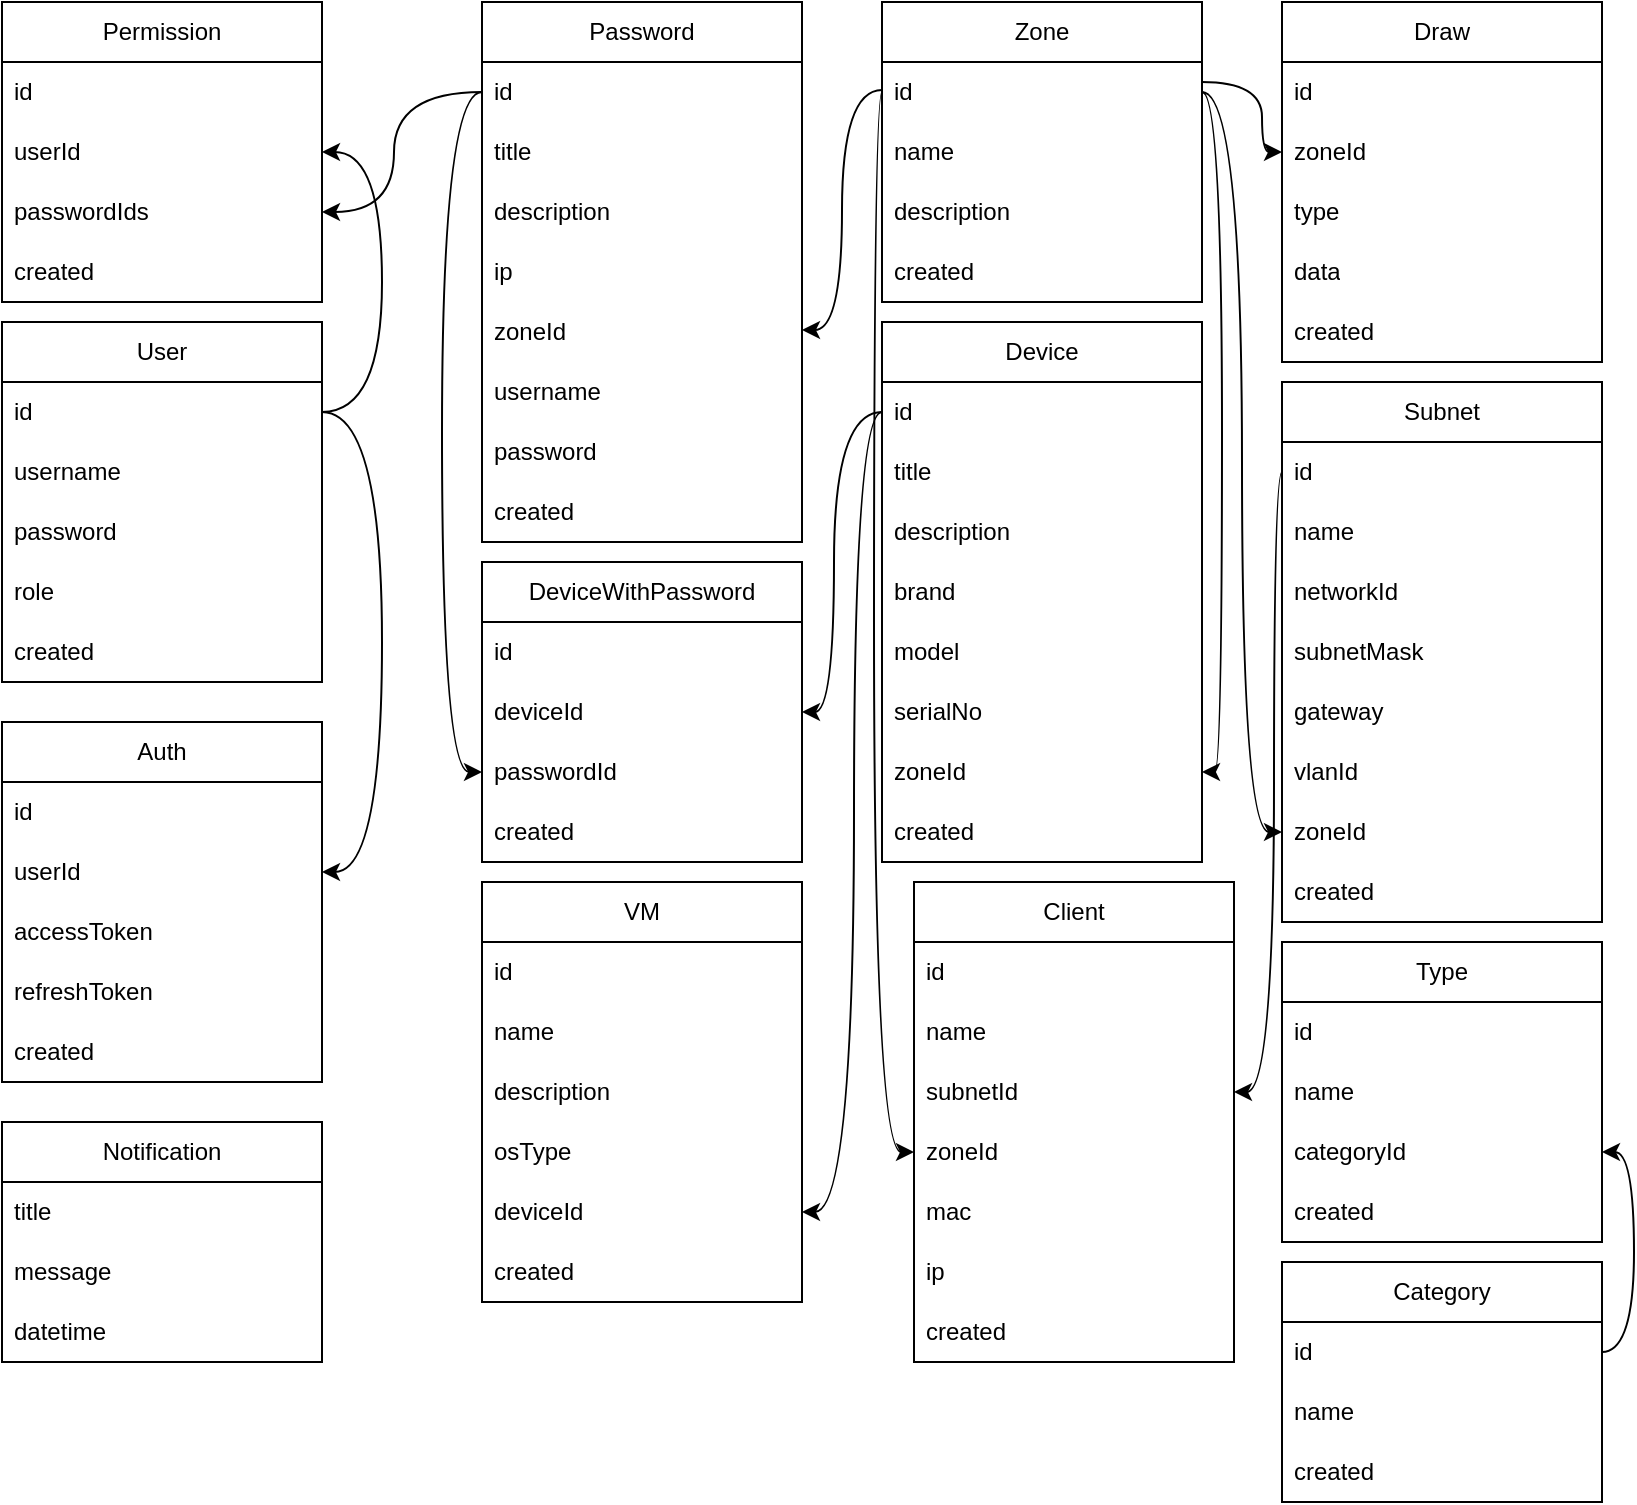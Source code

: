 <mxfile>
    <diagram id="iAbx08jiYh2Qf94keAqR" name="database">
        <mxGraphModel dx="1130" dy="792" grid="1" gridSize="10" guides="1" tooltips="1" connect="1" arrows="1" fold="1" page="1" pageScale="1" pageWidth="850" pageHeight="1100" math="0" shadow="0">
            <root>
                <mxCell id="0"/>
                <mxCell id="1" parent="0"/>
                <mxCell id="200" value="User" style="swimlane;fontStyle=0;childLayout=stackLayout;horizontal=1;startSize=30;horizontalStack=0;resizeParent=1;resizeParentMax=0;resizeLast=0;collapsible=1;marginBottom=0;whiteSpace=wrap;html=1;align=center;" parent="1" vertex="1">
                    <mxGeometry x="24" y="210" width="160" height="180" as="geometry"/>
                </mxCell>
                <mxCell id="201" value="id" style="text;strokeColor=none;fillColor=none;align=left;verticalAlign=middle;spacingLeft=4;spacingRight=4;overflow=hidden;points=[[0,0.5],[1,0.5]];portConstraint=eastwest;rotatable=0;whiteSpace=wrap;html=1;" parent="200" vertex="1">
                    <mxGeometry y="30" width="160" height="30" as="geometry"/>
                </mxCell>
                <mxCell id="202" value="username" style="text;strokeColor=none;fillColor=none;align=left;verticalAlign=middle;spacingLeft=4;spacingRight=4;overflow=hidden;points=[[0,0.5],[1,0.5]];portConstraint=eastwest;rotatable=0;whiteSpace=wrap;html=1;" parent="200" vertex="1">
                    <mxGeometry y="60" width="160" height="30" as="geometry"/>
                </mxCell>
                <mxCell id="203" value="password" style="text;strokeColor=none;fillColor=none;align=left;verticalAlign=middle;spacingLeft=4;spacingRight=4;overflow=hidden;points=[[0,0.5],[1,0.5]];portConstraint=eastwest;rotatable=0;whiteSpace=wrap;html=1;" parent="200" vertex="1">
                    <mxGeometry y="90" width="160" height="30" as="geometry"/>
                </mxCell>
                <mxCell id="204" value="role" style="text;strokeColor=none;fillColor=none;align=left;verticalAlign=middle;spacingLeft=4;spacingRight=4;overflow=hidden;points=[[0,0.5],[1,0.5]];portConstraint=eastwest;rotatable=0;whiteSpace=wrap;html=1;" parent="200" vertex="1">
                    <mxGeometry y="120" width="160" height="30" as="geometry"/>
                </mxCell>
                <mxCell id="205" value="created" style="text;strokeColor=none;fillColor=none;align=left;verticalAlign=middle;spacingLeft=4;spacingRight=4;overflow=hidden;points=[[0,0.5],[1,0.5]];portConstraint=eastwest;rotatable=0;whiteSpace=wrap;html=1;" parent="200" vertex="1">
                    <mxGeometry y="150" width="160" height="30" as="geometry"/>
                </mxCell>
                <mxCell id="206" value="Password" style="swimlane;fontStyle=0;childLayout=stackLayout;horizontal=1;startSize=30;horizontalStack=0;resizeParent=1;resizeParentMax=0;resizeLast=0;collapsible=1;marginBottom=0;whiteSpace=wrap;html=1;" parent="1" vertex="1">
                    <mxGeometry x="264" y="50" width="160" height="270" as="geometry"/>
                </mxCell>
                <mxCell id="207" value="id" style="text;strokeColor=none;fillColor=none;align=left;verticalAlign=middle;spacingLeft=4;spacingRight=4;overflow=hidden;points=[[0,0.5],[1,0.5]];portConstraint=eastwest;rotatable=0;whiteSpace=wrap;html=1;" parent="206" vertex="1">
                    <mxGeometry y="30" width="160" height="30" as="geometry"/>
                </mxCell>
                <mxCell id="208" value="title" style="text;strokeColor=none;fillColor=none;align=left;verticalAlign=middle;spacingLeft=4;spacingRight=4;overflow=hidden;points=[[0,0.5],[1,0.5]];portConstraint=eastwest;rotatable=0;whiteSpace=wrap;html=1;" parent="206" vertex="1">
                    <mxGeometry y="60" width="160" height="30" as="geometry"/>
                </mxCell>
                <mxCell id="209" value="description" style="text;strokeColor=none;fillColor=none;align=left;verticalAlign=middle;spacingLeft=4;spacingRight=4;overflow=hidden;points=[[0,0.5],[1,0.5]];portConstraint=eastwest;rotatable=0;whiteSpace=wrap;html=1;" parent="206" vertex="1">
                    <mxGeometry y="90" width="160" height="30" as="geometry"/>
                </mxCell>
                <mxCell id="210" value="ip" style="text;strokeColor=none;fillColor=none;align=left;verticalAlign=middle;spacingLeft=4;spacingRight=4;overflow=hidden;points=[[0,0.5],[1,0.5]];portConstraint=eastwest;rotatable=0;whiteSpace=wrap;html=1;" parent="206" vertex="1">
                    <mxGeometry y="120" width="160" height="30" as="geometry"/>
                </mxCell>
                <mxCell id="211" value="zoneId" style="text;strokeColor=none;fillColor=none;align=left;verticalAlign=middle;spacingLeft=4;spacingRight=4;overflow=hidden;points=[[0,0.5],[1,0.5]];portConstraint=eastwest;rotatable=0;whiteSpace=wrap;html=1;" parent="206" vertex="1">
                    <mxGeometry y="150" width="160" height="30" as="geometry"/>
                </mxCell>
                <mxCell id="212" value="username" style="text;strokeColor=none;fillColor=none;align=left;verticalAlign=middle;spacingLeft=4;spacingRight=4;overflow=hidden;points=[[0,0.5],[1,0.5]];portConstraint=eastwest;rotatable=0;whiteSpace=wrap;html=1;" parent="206" vertex="1">
                    <mxGeometry y="180" width="160" height="30" as="geometry"/>
                </mxCell>
                <mxCell id="213" value="password" style="text;strokeColor=none;fillColor=none;align=left;verticalAlign=middle;spacingLeft=4;spacingRight=4;overflow=hidden;points=[[0,0.5],[1,0.5]];portConstraint=eastwest;rotatable=0;whiteSpace=wrap;html=1;" parent="206" vertex="1">
                    <mxGeometry y="210" width="160" height="30" as="geometry"/>
                </mxCell>
                <mxCell id="214" value="created" style="text;strokeColor=none;fillColor=none;align=left;verticalAlign=middle;spacingLeft=4;spacingRight=4;overflow=hidden;points=[[0,0.5],[1,0.5]];portConstraint=eastwest;rotatable=0;whiteSpace=wrap;html=1;" parent="206" vertex="1">
                    <mxGeometry y="240" width="160" height="30" as="geometry"/>
                </mxCell>
                <mxCell id="215" value="Auth" style="swimlane;fontStyle=0;childLayout=stackLayout;horizontal=1;startSize=30;horizontalStack=0;resizeParent=1;resizeParentMax=0;resizeLast=0;collapsible=1;marginBottom=0;whiteSpace=wrap;html=1;" parent="1" vertex="1">
                    <mxGeometry x="24" y="410" width="160" height="180" as="geometry"/>
                </mxCell>
                <mxCell id="216" value="id" style="text;strokeColor=none;fillColor=none;align=left;verticalAlign=middle;spacingLeft=4;spacingRight=4;overflow=hidden;points=[[0,0.5],[1,0.5]];portConstraint=eastwest;rotatable=0;whiteSpace=wrap;html=1;" parent="215" vertex="1">
                    <mxGeometry y="30" width="160" height="30" as="geometry"/>
                </mxCell>
                <mxCell id="217" value="userId" style="text;strokeColor=none;fillColor=none;align=left;verticalAlign=middle;spacingLeft=4;spacingRight=4;overflow=hidden;points=[[0,0.5],[1,0.5]];portConstraint=eastwest;rotatable=0;whiteSpace=wrap;html=1;" parent="215" vertex="1">
                    <mxGeometry y="60" width="160" height="30" as="geometry"/>
                </mxCell>
                <mxCell id="218" value="accessToken" style="text;strokeColor=none;fillColor=none;align=left;verticalAlign=middle;spacingLeft=4;spacingRight=4;overflow=hidden;points=[[0,0.5],[1,0.5]];portConstraint=eastwest;rotatable=0;whiteSpace=wrap;html=1;" parent="215" vertex="1">
                    <mxGeometry y="90" width="160" height="30" as="geometry"/>
                </mxCell>
                <mxCell id="219" value="refreshToken" style="text;strokeColor=none;fillColor=none;align=left;verticalAlign=middle;spacingLeft=4;spacingRight=4;overflow=hidden;points=[[0,0.5],[1,0.5]];portConstraint=eastwest;rotatable=0;whiteSpace=wrap;html=1;" parent="215" vertex="1">
                    <mxGeometry y="120" width="160" height="30" as="geometry"/>
                </mxCell>
                <mxCell id="220" value="created" style="text;strokeColor=none;fillColor=none;align=left;verticalAlign=middle;spacingLeft=4;spacingRight=4;overflow=hidden;points=[[0,0.5],[1,0.5]];portConstraint=eastwest;rotatable=0;whiteSpace=wrap;html=1;" parent="215" vertex="1">
                    <mxGeometry y="150" width="160" height="30" as="geometry"/>
                </mxCell>
                <mxCell id="221" value="Device" style="swimlane;fontStyle=0;childLayout=stackLayout;horizontal=1;startSize=30;horizontalStack=0;resizeParent=1;resizeParentMax=0;resizeLast=0;collapsible=1;marginBottom=0;whiteSpace=wrap;html=1;" parent="1" vertex="1">
                    <mxGeometry x="464" y="210" width="160" height="270" as="geometry"/>
                </mxCell>
                <mxCell id="222" value="id" style="text;strokeColor=none;fillColor=none;align=left;verticalAlign=middle;spacingLeft=4;spacingRight=4;overflow=hidden;points=[[0,0.5],[1,0.5]];portConstraint=eastwest;rotatable=0;whiteSpace=wrap;html=1;" parent="221" vertex="1">
                    <mxGeometry y="30" width="160" height="30" as="geometry"/>
                </mxCell>
                <mxCell id="223" value="title" style="text;strokeColor=none;fillColor=none;align=left;verticalAlign=middle;spacingLeft=4;spacingRight=4;overflow=hidden;points=[[0,0.5],[1,0.5]];portConstraint=eastwest;rotatable=0;whiteSpace=wrap;html=1;" parent="221" vertex="1">
                    <mxGeometry y="60" width="160" height="30" as="geometry"/>
                </mxCell>
                <mxCell id="224" value="description" style="text;strokeColor=none;fillColor=none;align=left;verticalAlign=middle;spacingLeft=4;spacingRight=4;overflow=hidden;points=[[0,0.5],[1,0.5]];portConstraint=eastwest;rotatable=0;whiteSpace=wrap;html=1;" parent="221" vertex="1">
                    <mxGeometry y="90" width="160" height="30" as="geometry"/>
                </mxCell>
                <mxCell id="225" value="brand" style="text;strokeColor=none;fillColor=none;align=left;verticalAlign=middle;spacingLeft=4;spacingRight=4;overflow=hidden;points=[[0,0.5],[1,0.5]];portConstraint=eastwest;rotatable=0;whiteSpace=wrap;html=1;" parent="221" vertex="1">
                    <mxGeometry y="120" width="160" height="30" as="geometry"/>
                </mxCell>
                <mxCell id="226" value="model" style="text;strokeColor=none;fillColor=none;align=left;verticalAlign=middle;spacingLeft=4;spacingRight=4;overflow=hidden;points=[[0,0.5],[1,0.5]];portConstraint=eastwest;rotatable=0;whiteSpace=wrap;html=1;" parent="221" vertex="1">
                    <mxGeometry y="150" width="160" height="30" as="geometry"/>
                </mxCell>
                <mxCell id="227" value="serialNo" style="text;strokeColor=none;fillColor=none;align=left;verticalAlign=middle;spacingLeft=4;spacingRight=4;overflow=hidden;points=[[0,0.5],[1,0.5]];portConstraint=eastwest;rotatable=0;whiteSpace=wrap;html=1;" parent="221" vertex="1">
                    <mxGeometry y="180" width="160" height="30" as="geometry"/>
                </mxCell>
                <mxCell id="228" value="zoneId" style="text;strokeColor=none;fillColor=none;align=left;verticalAlign=middle;spacingLeft=4;spacingRight=4;overflow=hidden;points=[[0,0.5],[1,0.5]];portConstraint=eastwest;rotatable=0;whiteSpace=wrap;html=1;" parent="221" vertex="1">
                    <mxGeometry y="210" width="160" height="30" as="geometry"/>
                </mxCell>
                <mxCell id="229" value="created" style="text;strokeColor=none;fillColor=none;align=left;verticalAlign=middle;spacingLeft=4;spacingRight=4;overflow=hidden;points=[[0,0.5],[1,0.5]];portConstraint=eastwest;rotatable=0;whiteSpace=wrap;html=1;" parent="221" vertex="1">
                    <mxGeometry y="240" width="160" height="30" as="geometry"/>
                </mxCell>
                <mxCell id="230" value="Zone" style="swimlane;fontStyle=0;childLayout=stackLayout;horizontal=1;startSize=30;horizontalStack=0;resizeParent=1;resizeParentMax=0;resizeLast=0;collapsible=1;marginBottom=0;whiteSpace=wrap;html=1;" parent="1" vertex="1">
                    <mxGeometry x="464" y="50" width="160" height="150" as="geometry"/>
                </mxCell>
                <mxCell id="231" value="id" style="text;strokeColor=none;fillColor=none;align=left;verticalAlign=middle;spacingLeft=4;spacingRight=4;overflow=hidden;points=[[0,0.5],[1,0.5]];portConstraint=eastwest;rotatable=0;whiteSpace=wrap;html=1;" parent="230" vertex="1">
                    <mxGeometry y="30" width="160" height="30" as="geometry"/>
                </mxCell>
                <mxCell id="232" value="name" style="text;strokeColor=none;fillColor=none;align=left;verticalAlign=middle;spacingLeft=4;spacingRight=4;overflow=hidden;points=[[0,0.5],[1,0.5]];portConstraint=eastwest;rotatable=0;whiteSpace=wrap;html=1;" parent="230" vertex="1">
                    <mxGeometry y="60" width="160" height="30" as="geometry"/>
                </mxCell>
                <mxCell id="233" value="description" style="text;strokeColor=none;fillColor=none;align=left;verticalAlign=middle;spacingLeft=4;spacingRight=4;overflow=hidden;points=[[0,0.5],[1,0.5]];portConstraint=eastwest;rotatable=0;whiteSpace=wrap;html=1;" parent="230" vertex="1">
                    <mxGeometry y="90" width="160" height="30" as="geometry"/>
                </mxCell>
                <mxCell id="234" value="created" style="text;strokeColor=none;fillColor=none;align=left;verticalAlign=middle;spacingLeft=4;spacingRight=4;overflow=hidden;points=[[0,0.5],[1,0.5]];portConstraint=eastwest;rotatable=0;whiteSpace=wrap;html=1;" parent="230" vertex="1">
                    <mxGeometry y="120" width="160" height="30" as="geometry"/>
                </mxCell>
                <mxCell id="235" value="DeviceWithPassword" style="swimlane;fontStyle=0;childLayout=stackLayout;horizontal=1;startSize=30;horizontalStack=0;resizeParent=1;resizeParentMax=0;resizeLast=0;collapsible=1;marginBottom=0;whiteSpace=wrap;html=1;" parent="1" vertex="1">
                    <mxGeometry x="264" y="330" width="160" height="150" as="geometry"/>
                </mxCell>
                <mxCell id="236" value="id" style="text;strokeColor=none;fillColor=none;align=left;verticalAlign=middle;spacingLeft=4;spacingRight=4;overflow=hidden;points=[[0,0.5],[1,0.5]];portConstraint=eastwest;rotatable=0;whiteSpace=wrap;html=1;" parent="235" vertex="1">
                    <mxGeometry y="30" width="160" height="30" as="geometry"/>
                </mxCell>
                <mxCell id="237" value="deviceId" style="text;strokeColor=none;fillColor=none;align=left;verticalAlign=middle;spacingLeft=4;spacingRight=4;overflow=hidden;points=[[0,0.5],[1,0.5]];portConstraint=eastwest;rotatable=0;whiteSpace=wrap;html=1;" parent="235" vertex="1">
                    <mxGeometry y="60" width="160" height="30" as="geometry"/>
                </mxCell>
                <mxCell id="238" value="passwordId" style="text;strokeColor=none;fillColor=none;align=left;verticalAlign=middle;spacingLeft=4;spacingRight=4;overflow=hidden;points=[[0,0.5],[1,0.5]];portConstraint=eastwest;rotatable=0;whiteSpace=wrap;html=1;" parent="235" vertex="1">
                    <mxGeometry y="90" width="160" height="30" as="geometry"/>
                </mxCell>
                <mxCell id="239" value="created" style="text;strokeColor=none;fillColor=none;align=left;verticalAlign=middle;spacingLeft=4;spacingRight=4;overflow=hidden;points=[[0,0.5],[1,0.5]];portConstraint=eastwest;rotatable=0;whiteSpace=wrap;html=1;" parent="235" vertex="1">
                    <mxGeometry y="120" width="160" height="30" as="geometry"/>
                </mxCell>
                <mxCell id="240" value="" style="endArrow=classic;html=1;edgeStyle=elbowEdgeStyle;curved=1;" parent="1" edge="1" target="217" source="201">
                    <mxGeometry width="50" height="50" relative="1" as="geometry">
                        <mxPoint x="184" y="257" as="sourcePoint"/>
                        <mxPoint x="184" y="487" as="targetPoint"/>
                        <Array as="points">
                            <mxPoint x="214" y="372"/>
                        </Array>
                    </mxGeometry>
                </mxCell>
                <mxCell id="241" value="" style="endArrow=classic;html=1;edgeStyle=elbowEdgeStyle;curved=1;" parent="1" edge="1">
                    <mxGeometry width="50" height="50" relative="1" as="geometry">
                        <mxPoint x="464.0" y="94" as="sourcePoint"/>
                        <mxPoint x="424.0" y="214" as="targetPoint"/>
                    </mxGeometry>
                </mxCell>
                <mxCell id="242" value="" style="endArrow=classic;html=1;edgeStyle=elbowEdgeStyle;curved=1;" parent="1" edge="1" target="228" source="231">
                    <mxGeometry width="50" height="50" relative="1" as="geometry">
                        <mxPoint x="624" y="97" as="sourcePoint"/>
                        <mxPoint x="624" y="437" as="targetPoint"/>
                        <Array as="points">
                            <mxPoint x="634" y="272"/>
                        </Array>
                    </mxGeometry>
                </mxCell>
                <mxCell id="243" value="" style="endArrow=classic;html=1;edgeStyle=elbowEdgeStyle;curved=1;" parent="1" target="237" edge="1" source="222">
                    <mxGeometry width="50" height="50" relative="1" as="geometry">
                        <mxPoint x="464.0" y="253" as="sourcePoint"/>
                        <mxPoint x="424.0" y="403" as="targetPoint"/>
                        <Array as="points">
                            <mxPoint x="440" y="330"/>
                        </Array>
                    </mxGeometry>
                </mxCell>
                <mxCell id="244" value="" style="endArrow=classic;html=1;edgeStyle=elbowEdgeStyle;curved=1;" parent="1" edge="1" target="247" source="201">
                    <mxGeometry width="50" height="50" relative="1" as="geometry">
                        <mxPoint x="184" y="253" as="sourcePoint"/>
                        <mxPoint x="184" y="123" as="targetPoint"/>
                        <Array as="points">
                            <mxPoint x="214" y="418"/>
                        </Array>
                    </mxGeometry>
                </mxCell>
                <mxCell id="245" value="Permission" style="swimlane;fontStyle=0;childLayout=stackLayout;horizontal=1;startSize=30;horizontalStack=0;resizeParent=1;resizeParentMax=0;resizeLast=0;collapsible=1;marginBottom=0;whiteSpace=wrap;html=1;" parent="1" vertex="1">
                    <mxGeometry x="24" y="50" width="160" height="150" as="geometry"/>
                </mxCell>
                <mxCell id="246" value="id" style="text;strokeColor=none;fillColor=none;align=left;verticalAlign=middle;spacingLeft=4;spacingRight=4;overflow=hidden;points=[[0,0.5],[1,0.5]];portConstraint=eastwest;rotatable=0;whiteSpace=wrap;html=1;" parent="245" vertex="1">
                    <mxGeometry y="30" width="160" height="30" as="geometry"/>
                </mxCell>
                <mxCell id="247" value="userId" style="text;strokeColor=none;fillColor=none;align=left;verticalAlign=middle;spacingLeft=4;spacingRight=4;overflow=hidden;points=[[0,0.5],[1,0.5]];portConstraint=eastwest;rotatable=0;whiteSpace=wrap;html=1;" parent="245" vertex="1">
                    <mxGeometry y="60" width="160" height="30" as="geometry"/>
                </mxCell>
                <mxCell id="248" value="passwordIds" style="text;strokeColor=none;fillColor=none;align=left;verticalAlign=middle;spacingLeft=4;spacingRight=4;overflow=hidden;points=[[0,0.5],[1,0.5]];portConstraint=eastwest;rotatable=0;whiteSpace=wrap;html=1;" parent="245" vertex="1">
                    <mxGeometry y="90" width="160" height="30" as="geometry"/>
                </mxCell>
                <mxCell id="249" value="created" style="text;strokeColor=none;fillColor=none;align=left;verticalAlign=middle;spacingLeft=4;spacingRight=4;overflow=hidden;points=[[0,0.5],[1,0.5]];portConstraint=eastwest;rotatable=0;whiteSpace=wrap;html=1;" parent="245" vertex="1">
                    <mxGeometry y="120" width="160" height="30" as="geometry"/>
                </mxCell>
                <mxCell id="250" value="" style="endArrow=classic;html=1;edgeStyle=elbowEdgeStyle;fontStyle=0;curved=1;" parent="1" target="238" edge="1" source="207">
                    <mxGeometry width="50" height="50" relative="1" as="geometry">
                        <mxPoint x="264" y="97" as="sourcePoint"/>
                        <mxPoint x="264" y="477" as="targetPoint"/>
                        <Array as="points">
                            <mxPoint x="244" y="290"/>
                        </Array>
                    </mxGeometry>
                </mxCell>
                <mxCell id="251" value="" style="endArrow=classic;html=1;edgeStyle=elbowEdgeStyle;curved=1;" parent="1" target="248" edge="1" source="207">
                    <mxGeometry width="50" height="50" relative="1" as="geometry">
                        <mxPoint x="264" y="92" as="sourcePoint"/>
                        <mxPoint x="184" y="552" as="targetPoint"/>
                        <Array as="points">
                            <mxPoint x="220" y="120"/>
                        </Array>
                    </mxGeometry>
                </mxCell>
                <mxCell id="252" value="Subnet" style="swimlane;fontStyle=0;childLayout=stackLayout;horizontal=1;startSize=30;horizontalStack=0;resizeParent=1;resizeParentMax=0;resizeLast=0;collapsible=1;marginBottom=0;whiteSpace=wrap;html=1;" parent="1" vertex="1">
                    <mxGeometry x="664" y="240" width="160" height="270" as="geometry"/>
                </mxCell>
                <mxCell id="253" value="id" style="text;strokeColor=none;fillColor=none;align=left;verticalAlign=middle;spacingLeft=4;spacingRight=4;overflow=hidden;points=[[0,0.5],[1,0.5]];portConstraint=eastwest;rotatable=0;whiteSpace=wrap;html=1;" parent="252" vertex="1">
                    <mxGeometry y="30" width="160" height="30" as="geometry"/>
                </mxCell>
                <mxCell id="254" value="name" style="text;strokeColor=none;fillColor=none;align=left;verticalAlign=middle;spacingLeft=4;spacingRight=4;overflow=hidden;points=[[0,0.5],[1,0.5]];portConstraint=eastwest;rotatable=0;whiteSpace=wrap;html=1;" parent="252" vertex="1">
                    <mxGeometry y="60" width="160" height="30" as="geometry"/>
                </mxCell>
                <mxCell id="255" value="networkId" style="text;strokeColor=none;fillColor=none;align=left;verticalAlign=middle;spacingLeft=4;spacingRight=4;overflow=hidden;points=[[0,0.5],[1,0.5]];portConstraint=eastwest;rotatable=0;whiteSpace=wrap;html=1;" parent="252" vertex="1">
                    <mxGeometry y="90" width="160" height="30" as="geometry"/>
                </mxCell>
                <mxCell id="256" value="subnetMask" style="text;strokeColor=none;fillColor=none;align=left;verticalAlign=middle;spacingLeft=4;spacingRight=4;overflow=hidden;points=[[0,0.5],[1,0.5]];portConstraint=eastwest;rotatable=0;whiteSpace=wrap;html=1;" parent="252" vertex="1">
                    <mxGeometry y="120" width="160" height="30" as="geometry"/>
                </mxCell>
                <mxCell id="257" value="gateway" style="text;strokeColor=none;fillColor=none;align=left;verticalAlign=middle;spacingLeft=4;spacingRight=4;overflow=hidden;points=[[0,0.5],[1,0.5]];portConstraint=eastwest;rotatable=0;whiteSpace=wrap;html=1;" parent="252" vertex="1">
                    <mxGeometry y="150" width="160" height="30" as="geometry"/>
                </mxCell>
                <mxCell id="258" value="vlanId" style="text;strokeColor=none;fillColor=none;align=left;verticalAlign=middle;spacingLeft=4;spacingRight=4;overflow=hidden;points=[[0,0.5],[1,0.5]];portConstraint=eastwest;rotatable=0;whiteSpace=wrap;html=1;" parent="252" vertex="1">
                    <mxGeometry y="180" width="160" height="30" as="geometry"/>
                </mxCell>
                <mxCell id="259" value="zoneId" style="text;strokeColor=none;fillColor=none;align=left;verticalAlign=middle;spacingLeft=4;spacingRight=4;overflow=hidden;points=[[0,0.5],[1,0.5]];portConstraint=eastwest;rotatable=0;whiteSpace=wrap;html=1;" parent="252" vertex="1">
                    <mxGeometry y="210" width="160" height="30" as="geometry"/>
                </mxCell>
                <mxCell id="260" value="created" style="text;strokeColor=none;fillColor=none;align=left;verticalAlign=middle;spacingLeft=4;spacingRight=4;overflow=hidden;points=[[0,0.5],[1,0.5]];portConstraint=eastwest;rotatable=0;whiteSpace=wrap;html=1;" parent="252" vertex="1">
                    <mxGeometry y="240" width="160" height="30" as="geometry"/>
                </mxCell>
                <mxCell id="261" value="Draw" style="swimlane;fontStyle=0;childLayout=stackLayout;horizontal=1;startSize=30;horizontalStack=0;resizeParent=1;resizeParentMax=0;resizeLast=0;collapsible=1;marginBottom=0;whiteSpace=wrap;html=1;" parent="1" vertex="1">
                    <mxGeometry x="664" y="50" width="160" height="180" as="geometry">
                        <mxRectangle x="320" y="600" width="80" height="30" as="alternateBounds"/>
                    </mxGeometry>
                </mxCell>
                <mxCell id="262" value="id" style="text;strokeColor=none;fillColor=none;align=left;verticalAlign=middle;spacingLeft=4;spacingRight=4;overflow=hidden;points=[[0,0.5],[1,0.5]];portConstraint=eastwest;rotatable=0;whiteSpace=wrap;html=1;" parent="261" vertex="1">
                    <mxGeometry y="30" width="160" height="30" as="geometry"/>
                </mxCell>
                <mxCell id="263" value="zoneId" style="text;strokeColor=none;fillColor=none;align=left;verticalAlign=middle;spacingLeft=4;spacingRight=4;overflow=hidden;points=[[0,0.5],[1,0.5]];portConstraint=eastwest;rotatable=0;whiteSpace=wrap;html=1;" parent="261" vertex="1">
                    <mxGeometry y="60" width="160" height="30" as="geometry"/>
                </mxCell>
                <mxCell id="264" value="type" style="text;strokeColor=none;fillColor=none;align=left;verticalAlign=middle;spacingLeft=4;spacingRight=4;overflow=hidden;points=[[0,0.5],[1,0.5]];portConstraint=eastwest;rotatable=0;whiteSpace=wrap;html=1;" parent="261" vertex="1">
                    <mxGeometry y="90" width="160" height="30" as="geometry"/>
                </mxCell>
                <mxCell id="265" value="data" style="text;strokeColor=none;fillColor=none;align=left;verticalAlign=middle;spacingLeft=4;spacingRight=4;overflow=hidden;points=[[0,0.5],[1,0.5]];portConstraint=eastwest;rotatable=0;whiteSpace=wrap;html=1;" parent="261" vertex="1">
                    <mxGeometry y="120" width="160" height="30" as="geometry"/>
                </mxCell>
                <mxCell id="266" value="created" style="text;strokeColor=none;fillColor=none;align=left;verticalAlign=middle;spacingLeft=4;spacingRight=4;overflow=hidden;points=[[0,0.5],[1,0.5]];portConstraint=eastwest;rotatable=0;whiteSpace=wrap;html=1;" parent="261" vertex="1">
                    <mxGeometry y="150" width="160" height="30" as="geometry"/>
                </mxCell>
                <mxCell id="267" value="" style="endArrow=classic;html=1;edgeStyle=elbowEdgeStyle;curved=1;" parent="1" source="231" target="263" edge="1">
                    <mxGeometry width="50" height="50" relative="1" as="geometry">
                        <mxPoint x="844" y="630" as="sourcePoint"/>
                        <mxPoint x="894" y="580" as="targetPoint"/>
                        <Array as="points">
                            <mxPoint x="654" y="90"/>
                        </Array>
                    </mxGeometry>
                </mxCell>
                <mxCell id="268" value="" style="endArrow=classic;html=1;edgeStyle=elbowEdgeStyle;curved=1;" parent="1" target="259" edge="1" source="231">
                    <mxGeometry width="50" height="50" relative="1" as="geometry">
                        <mxPoint x="624" y="94" as="sourcePoint"/>
                        <mxPoint x="664" y="474" as="targetPoint"/>
                        <Array as="points">
                            <mxPoint x="644" y="279"/>
                        </Array>
                    </mxGeometry>
                </mxCell>
                <mxCell id="269" value="" style="endArrow=classic;html=1;edgeStyle=elbowEdgeStyle;curved=1;" parent="1" target="284" edge="1" source="222">
                    <mxGeometry width="50" height="50" relative="1" as="geometry">
                        <mxPoint x="464.0" y="257" as="sourcePoint"/>
                        <mxPoint x="464.0" y="597" as="targetPoint"/>
                        <Array as="points">
                            <mxPoint x="450" y="460"/>
                        </Array>
                    </mxGeometry>
                </mxCell>
                <mxCell id="270" value="Client" style="swimlane;fontStyle=0;childLayout=stackLayout;horizontal=1;startSize=30;horizontalStack=0;resizeParent=1;resizeParentMax=0;resizeLast=0;collapsible=1;marginBottom=0;whiteSpace=wrap;html=1;" parent="1" vertex="1">
                    <mxGeometry x="480" y="490" width="160" height="240" as="geometry"/>
                </mxCell>
                <mxCell id="271" value="id" style="text;strokeColor=none;fillColor=none;align=left;verticalAlign=middle;spacingLeft=4;spacingRight=4;overflow=hidden;points=[[0,0.5],[1,0.5]];portConstraint=eastwest;rotatable=0;whiteSpace=wrap;html=1;" parent="270" vertex="1">
                    <mxGeometry y="30" width="160" height="30" as="geometry"/>
                </mxCell>
                <mxCell id="272" value="name" style="text;strokeColor=none;fillColor=none;align=left;verticalAlign=middle;spacingLeft=4;spacingRight=4;overflow=hidden;points=[[0,0.5],[1,0.5]];portConstraint=eastwest;rotatable=0;whiteSpace=wrap;html=1;" parent="270" vertex="1">
                    <mxGeometry y="60" width="160" height="30" as="geometry"/>
                </mxCell>
                <mxCell id="273" value="subnetId" style="text;strokeColor=none;fillColor=none;align=left;verticalAlign=middle;spacingLeft=4;spacingRight=4;overflow=hidden;points=[[0,0.5],[1,0.5]];portConstraint=eastwest;rotatable=0;whiteSpace=wrap;html=1;" parent="270" vertex="1">
                    <mxGeometry y="90" width="160" height="30" as="geometry"/>
                </mxCell>
                <mxCell id="274" value="zoneId" style="text;strokeColor=none;fillColor=none;align=left;verticalAlign=middle;spacingLeft=4;spacingRight=4;overflow=hidden;points=[[0,0.5],[1,0.5]];portConstraint=eastwest;rotatable=0;whiteSpace=wrap;html=1;" parent="270" vertex="1">
                    <mxGeometry y="120" width="160" height="30" as="geometry"/>
                </mxCell>
                <mxCell id="275" value="mac" style="text;strokeColor=none;fillColor=none;align=left;verticalAlign=middle;spacingLeft=4;spacingRight=4;overflow=hidden;points=[[0,0.5],[1,0.5]];portConstraint=eastwest;rotatable=0;whiteSpace=wrap;html=1;" parent="270" vertex="1">
                    <mxGeometry y="150" width="160" height="30" as="geometry"/>
                </mxCell>
                <mxCell id="276" value="ip" style="text;strokeColor=none;fillColor=none;align=left;verticalAlign=middle;spacingLeft=4;spacingRight=4;overflow=hidden;points=[[0,0.5],[1,0.5]];portConstraint=eastwest;rotatable=0;whiteSpace=wrap;html=1;" parent="270" vertex="1">
                    <mxGeometry y="180" width="160" height="30" as="geometry"/>
                </mxCell>
                <mxCell id="277" value="created" style="text;strokeColor=none;fillColor=none;align=left;verticalAlign=middle;spacingLeft=4;spacingRight=4;overflow=hidden;points=[[0,0.5],[1,0.5]];portConstraint=eastwest;rotatable=0;whiteSpace=wrap;html=1;" parent="270" vertex="1">
                    <mxGeometry y="210" width="160" height="30" as="geometry"/>
                </mxCell>
                <mxCell id="278" value="" style="endArrow=classic;html=1;edgeStyle=elbowEdgeStyle;curved=1;" parent="1" target="274" edge="1" source="231">
                    <mxGeometry width="50" height="50" relative="1" as="geometry">
                        <mxPoint x="464.0" y="97" as="sourcePoint"/>
                        <mxPoint x="470" y="595" as="targetPoint"/>
                        <Array as="points">
                            <mxPoint x="460" y="344"/>
                        </Array>
                    </mxGeometry>
                </mxCell>
                <mxCell id="279" value="VM" style="swimlane;fontStyle=0;childLayout=stackLayout;horizontal=1;startSize=30;horizontalStack=0;resizeParent=1;resizeParentMax=0;resizeLast=0;collapsible=1;marginBottom=0;whiteSpace=wrap;html=1;" parent="1" vertex="1">
                    <mxGeometry x="264" y="490" width="160" height="210" as="geometry"/>
                </mxCell>
                <mxCell id="280" value="id" style="text;strokeColor=none;fillColor=none;align=left;verticalAlign=middle;spacingLeft=4;spacingRight=4;overflow=hidden;points=[[0,0.5],[1,0.5]];portConstraint=eastwest;rotatable=0;whiteSpace=wrap;html=1;" parent="279" vertex="1">
                    <mxGeometry y="30" width="160" height="30" as="geometry"/>
                </mxCell>
                <mxCell id="281" value="name" style="text;strokeColor=none;fillColor=none;align=left;verticalAlign=middle;spacingLeft=4;spacingRight=4;overflow=hidden;points=[[0,0.5],[1,0.5]];portConstraint=eastwest;rotatable=0;whiteSpace=wrap;html=1;" parent="279" vertex="1">
                    <mxGeometry y="60" width="160" height="30" as="geometry"/>
                </mxCell>
                <mxCell id="282" value="description" style="text;strokeColor=none;fillColor=none;align=left;verticalAlign=middle;spacingLeft=4;spacingRight=4;overflow=hidden;points=[[0,0.5],[1,0.5]];portConstraint=eastwest;rotatable=0;whiteSpace=wrap;html=1;" parent="279" vertex="1">
                    <mxGeometry y="90" width="160" height="30" as="geometry"/>
                </mxCell>
                <mxCell id="283" value="osType" style="text;strokeColor=none;fillColor=none;align=left;verticalAlign=middle;spacingLeft=4;spacingRight=4;overflow=hidden;points=[[0,0.5],[1,0.5]];portConstraint=eastwest;rotatable=0;whiteSpace=wrap;html=1;" parent="279" vertex="1">
                    <mxGeometry y="120" width="160" height="30" as="geometry"/>
                </mxCell>
                <mxCell id="284" value="deviceId" style="text;strokeColor=none;fillColor=none;align=left;verticalAlign=middle;spacingLeft=4;spacingRight=4;overflow=hidden;points=[[0,0.5],[1,0.5]];portConstraint=eastwest;rotatable=0;whiteSpace=wrap;html=1;" parent="279" vertex="1">
                    <mxGeometry y="150" width="160" height="30" as="geometry"/>
                </mxCell>
                <mxCell id="285" value="created" style="text;strokeColor=none;fillColor=none;align=left;verticalAlign=middle;spacingLeft=4;spacingRight=4;overflow=hidden;points=[[0,0.5],[1,0.5]];portConstraint=eastwest;rotatable=0;whiteSpace=wrap;html=1;" parent="279" vertex="1">
                    <mxGeometry y="180" width="160" height="30" as="geometry"/>
                </mxCell>
                <mxCell id="286" value="" style="endArrow=classic;html=1;edgeStyle=elbowEdgeStyle;curved=1;" parent="1" source="253" target="273" edge="1">
                    <mxGeometry width="50" height="50" relative="1" as="geometry">
                        <mxPoint x="120" y="700" as="sourcePoint"/>
                        <mxPoint x="170" y="650" as="targetPoint"/>
                        <Array as="points">
                            <mxPoint x="660" y="440"/>
                        </Array>
                    </mxGeometry>
                </mxCell>
                <mxCell id="287" value="Notification" style="swimlane;fontStyle=0;childLayout=stackLayout;horizontal=1;startSize=30;horizontalStack=0;resizeParent=1;resizeParentMax=0;resizeLast=0;collapsible=1;marginBottom=0;whiteSpace=wrap;html=1;" parent="1" vertex="1">
                    <mxGeometry x="24" y="610" width="160" height="120" as="geometry"/>
                </mxCell>
                <mxCell id="288" value="title" style="text;strokeColor=none;fillColor=none;align=left;verticalAlign=middle;spacingLeft=4;spacingRight=4;overflow=hidden;points=[[0,0.5],[1,0.5]];portConstraint=eastwest;rotatable=0;whiteSpace=wrap;html=1;" parent="287" vertex="1">
                    <mxGeometry y="30" width="160" height="30" as="geometry"/>
                </mxCell>
                <mxCell id="289" value="message" style="text;strokeColor=none;fillColor=none;align=left;verticalAlign=middle;spacingLeft=4;spacingRight=4;overflow=hidden;points=[[0,0.5],[1,0.5]];portConstraint=eastwest;rotatable=0;whiteSpace=wrap;html=1;" parent="287" vertex="1">
                    <mxGeometry y="60" width="160" height="30" as="geometry"/>
                </mxCell>
                <mxCell id="290" value="datetime" style="text;strokeColor=none;fillColor=none;align=left;verticalAlign=middle;spacingLeft=4;spacingRight=4;overflow=hidden;points=[[0,0.5],[1,0.5]];portConstraint=eastwest;rotatable=0;whiteSpace=wrap;html=1;" parent="287" vertex="1">
                    <mxGeometry y="90" width="160" height="30" as="geometry"/>
                </mxCell>
                <mxCell id="291" value="Type" style="swimlane;fontStyle=0;childLayout=stackLayout;horizontal=1;startSize=30;horizontalStack=0;resizeParent=1;resizeParentMax=0;resizeLast=0;collapsible=1;marginBottom=0;whiteSpace=wrap;html=1;" vertex="1" parent="1">
                    <mxGeometry x="664" y="520" width="160" height="150" as="geometry"/>
                </mxCell>
                <mxCell id="292" value="id" style="text;strokeColor=none;fillColor=none;align=left;verticalAlign=middle;spacingLeft=4;spacingRight=4;overflow=hidden;points=[[0,0.5],[1,0.5]];portConstraint=eastwest;rotatable=0;whiteSpace=wrap;html=1;" vertex="1" parent="291">
                    <mxGeometry y="30" width="160" height="30" as="geometry"/>
                </mxCell>
                <mxCell id="293" value="name" style="text;strokeColor=none;fillColor=none;align=left;verticalAlign=middle;spacingLeft=4;spacingRight=4;overflow=hidden;points=[[0,0.5],[1,0.5]];portConstraint=eastwest;rotatable=0;whiteSpace=wrap;html=1;" vertex="1" parent="291">
                    <mxGeometry y="60" width="160" height="30" as="geometry"/>
                </mxCell>
                <mxCell id="295" value="categoryId" style="text;strokeColor=none;fillColor=none;align=left;verticalAlign=middle;spacingLeft=4;spacingRight=4;overflow=hidden;points=[[0,0.5],[1,0.5]];portConstraint=eastwest;rotatable=0;whiteSpace=wrap;html=1;" vertex="1" parent="291">
                    <mxGeometry y="90" width="160" height="30" as="geometry"/>
                </mxCell>
                <mxCell id="294" value="created" style="text;strokeColor=none;fillColor=none;align=left;verticalAlign=middle;spacingLeft=4;spacingRight=4;overflow=hidden;points=[[0,0.5],[1,0.5]];portConstraint=eastwest;rotatable=0;whiteSpace=wrap;html=1;" vertex="1" parent="291">
                    <mxGeometry y="120" width="160" height="30" as="geometry"/>
                </mxCell>
                <mxCell id="296" value="Category" style="swimlane;fontStyle=0;childLayout=stackLayout;horizontal=1;startSize=30;horizontalStack=0;resizeParent=1;resizeParentMax=0;resizeLast=0;collapsible=1;marginBottom=0;whiteSpace=wrap;html=1;" vertex="1" parent="1">
                    <mxGeometry x="664" y="680" width="160" height="120" as="geometry"/>
                </mxCell>
                <mxCell id="297" value="id" style="text;strokeColor=none;fillColor=none;align=left;verticalAlign=middle;spacingLeft=4;spacingRight=4;overflow=hidden;points=[[0,0.5],[1,0.5]];portConstraint=eastwest;rotatable=0;whiteSpace=wrap;html=1;" vertex="1" parent="296">
                    <mxGeometry y="30" width="160" height="30" as="geometry"/>
                </mxCell>
                <mxCell id="298" value="name" style="text;strokeColor=none;fillColor=none;align=left;verticalAlign=middle;spacingLeft=4;spacingRight=4;overflow=hidden;points=[[0,0.5],[1,0.5]];portConstraint=eastwest;rotatable=0;whiteSpace=wrap;html=1;" vertex="1" parent="296">
                    <mxGeometry y="60" width="160" height="30" as="geometry"/>
                </mxCell>
                <mxCell id="300" value="created" style="text;strokeColor=none;fillColor=none;align=left;verticalAlign=middle;spacingLeft=4;spacingRight=4;overflow=hidden;points=[[0,0.5],[1,0.5]];portConstraint=eastwest;rotatable=0;whiteSpace=wrap;html=1;" vertex="1" parent="296">
                    <mxGeometry y="90" width="160" height="30" as="geometry"/>
                </mxCell>
                <mxCell id="302" value="" style="endArrow=classic;html=1;edgeStyle=elbowEdgeStyle;curved=1;" edge="1" parent="1" source="297" target="295">
                    <mxGeometry width="50" height="50" relative="1" as="geometry">
                        <mxPoint x="380" y="770" as="sourcePoint"/>
                        <mxPoint x="430" y="720" as="targetPoint"/>
                        <Array as="points">
                            <mxPoint x="840" y="670"/>
                        </Array>
                    </mxGeometry>
                </mxCell>
            </root>
        </mxGraphModel>
    </diagram>
</mxfile>